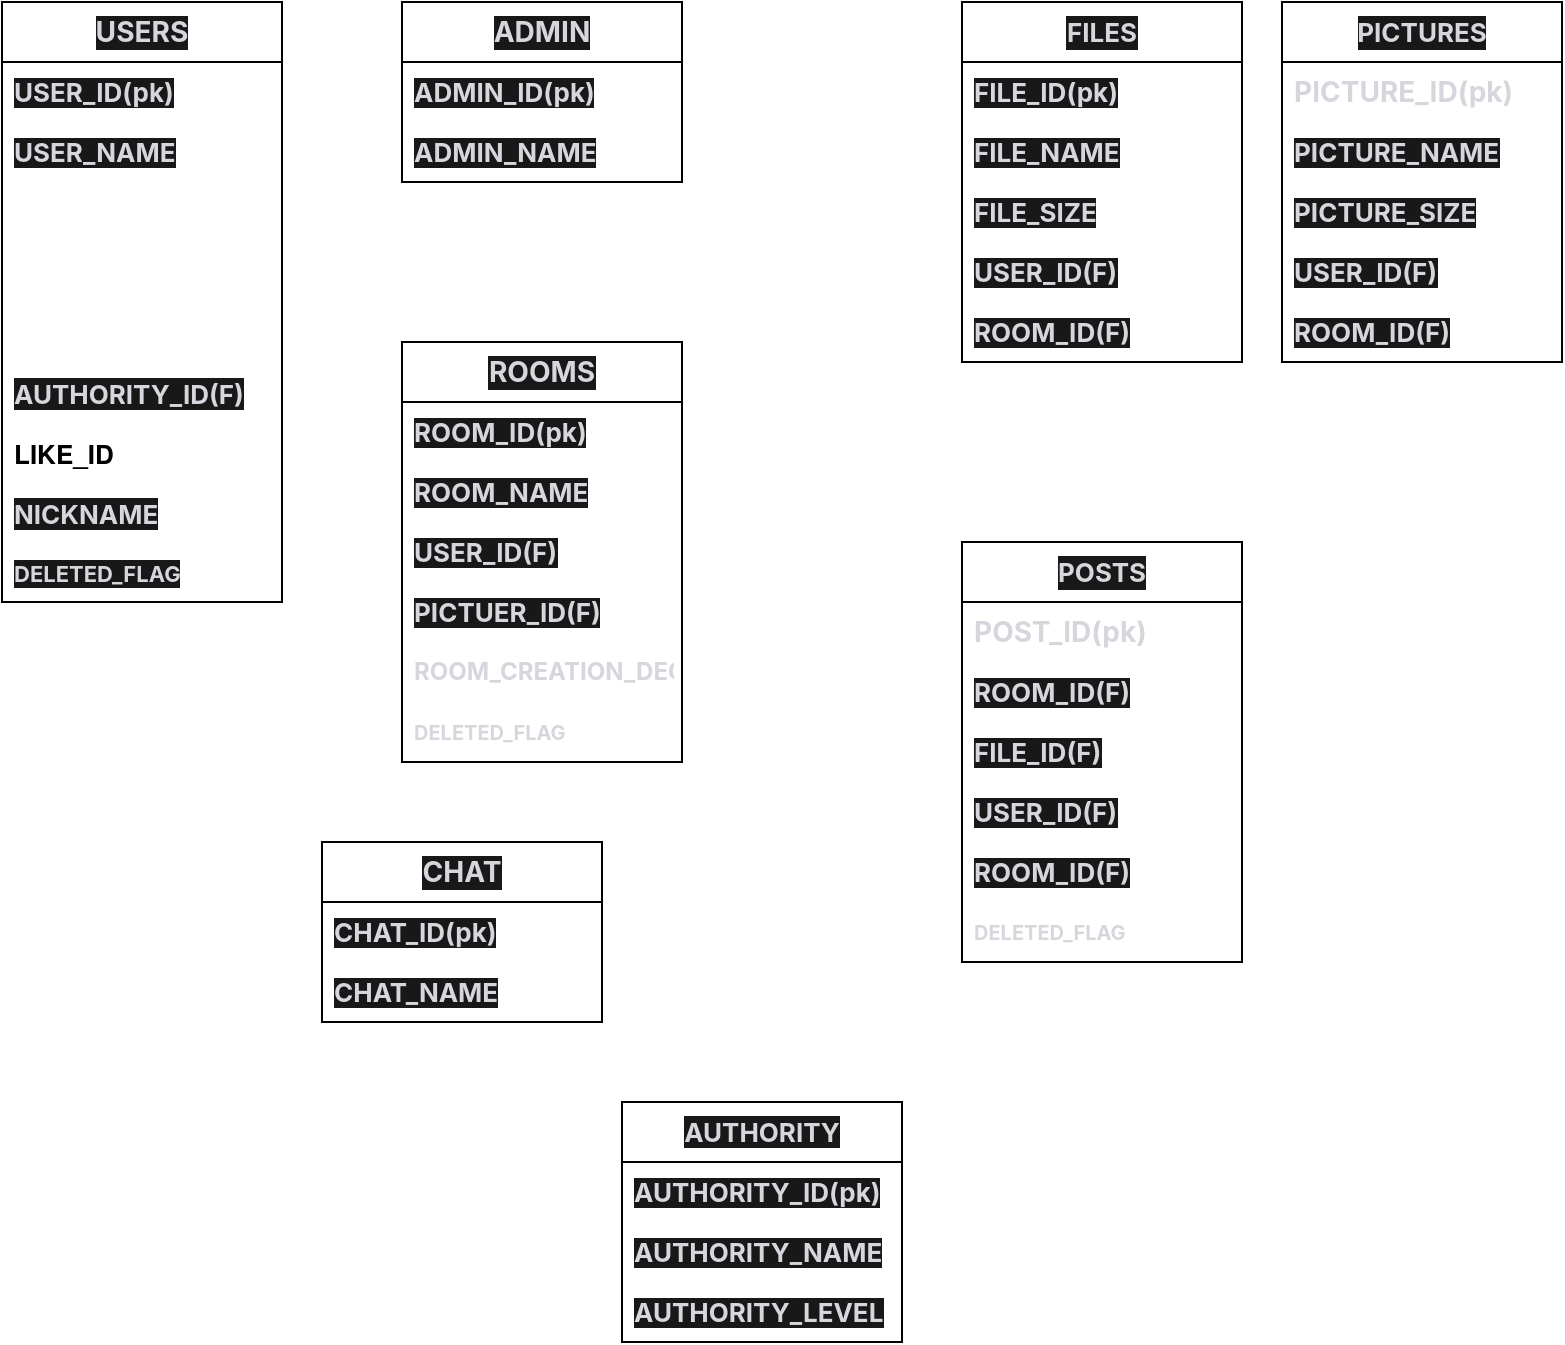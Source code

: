<mxfile>
    <diagram id="1aKDpMHRwP3hoVTJVf11" name="ページ1">
        <mxGraphModel dx="1487" dy="814" grid="1" gridSize="10" guides="1" tooltips="1" connect="1" arrows="1" fold="1" page="1" pageScale="1" pageWidth="827" pageHeight="1169" math="0" shadow="0">
            <root>
                <mxCell id="0"/>
                <mxCell id="1" parent="0"/>
                <mxCell id="10" value="&lt;h3 style=&quot;margin-top: 0px; margin-bottom: 0px; color: rgb(214, 214, 221); font-family: -apple-system, &amp;quot;system-ui&amp;quot;, &amp;quot;Hiragino Kaku Gothic Pro&amp;quot;, sans-serif; text-align: start; background-color: rgb(24, 24, 24);&quot;&gt;USERS&lt;/h3&gt;" style="swimlane;fontStyle=0;childLayout=stackLayout;horizontal=1;startSize=30;horizontalStack=0;resizeParent=1;resizeParentMax=0;resizeLast=0;collapsible=1;marginBottom=0;whiteSpace=wrap;html=1;" parent="1" vertex="1">
                    <mxGeometry x="40" y="70" width="140" height="300" as="geometry">
                        <mxRectangle x="40" y="70" width="80" height="30" as="alternateBounds"/>
                    </mxGeometry>
                </mxCell>
                <mxCell id="11" value="&lt;span style=&quot;color: rgb(214, 214, 221); font-family: -apple-system, &amp;quot;system-ui&amp;quot;, &amp;quot;Hiragino Kaku Gothic Pro&amp;quot;, sans-serif; font-size: 13px; font-style: normal; font-variant-ligatures: normal; font-variant-caps: normal; font-weight: 700; letter-spacing: normal; orphans: 2; text-align: left; text-indent: 0px; text-transform: none; widows: 2; word-spacing: 0px; -webkit-text-stroke-width: 0px; background-color: rgb(24, 24, 24); text-decoration-thickness: initial; text-decoration-style: initial; text-decoration-color: initial;&quot;&gt;USER_ID(pk)&lt;/span&gt;" style="text;strokeColor=none;fillColor=none;align=left;verticalAlign=middle;spacingLeft=4;spacingRight=4;overflow=hidden;points=[[0,0.5],[1,0.5]];portConstraint=eastwest;rotatable=0;whiteSpace=wrap;html=1;" parent="10" vertex="1">
                    <mxGeometry y="30" width="140" height="30" as="geometry"/>
                </mxCell>
                <mxCell id="12" value="&lt;span style=&quot;color: rgb(214, 214, 221); font-family: -apple-system, &amp;quot;system-ui&amp;quot;, &amp;quot;Hiragino Kaku Gothic Pro&amp;quot;, sans-serif; font-size: 13px; font-weight: 700; background-color: rgb(24, 24, 24);&quot;&gt;USER_NAME&lt;/span&gt;" style="text;strokeColor=none;fillColor=none;align=left;verticalAlign=middle;spacingLeft=4;spacingRight=4;overflow=hidden;points=[[0,0.5],[1,0.5]];portConstraint=eastwest;rotatable=0;whiteSpace=wrap;html=1;" parent="10" vertex="1">
                    <mxGeometry y="60" width="140" height="30" as="geometry"/>
                </mxCell>
                <mxCell id="18" value="&lt;p style=&quot;margin: 0px; font-variant-numeric: normal; font-variant-east-asian: normal; font-variant-alternates: normal; font-kerning: auto; font-optical-sizing: auto; font-feature-settings: normal; font-variation-settings: normal; font-stretch: normal; font-size: 13px; line-height: normal; font-family: &amp;quot;Helvetica Neue&amp;quot;;&quot; class=&quot;p1&quot;&gt;&lt;font color=&quot;#ffffff&quot;&gt;&lt;b&gt;EMAIL&lt;/b&gt;&lt;/font&gt;&lt;/p&gt;" style="text;strokeColor=none;fillColor=none;align=left;verticalAlign=middle;spacingLeft=4;spacingRight=4;overflow=hidden;points=[[0,0.5],[1,0.5]];portConstraint=eastwest;rotatable=0;whiteSpace=wrap;html=1;" parent="10" vertex="1">
                    <mxGeometry y="90" width="140" height="30" as="geometry"/>
                </mxCell>
                <mxCell id="13" value="&lt;p style=&quot;margin: 0px; font-variant-numeric: normal; font-variant-east-asian: normal; font-variant-alternates: normal; font-kerning: auto; font-optical-sizing: auto; font-feature-settings: normal; font-variation-settings: normal; font-stretch: normal; font-size: 13px; line-height: normal; font-family: &amp;quot;Helvetica Neue&amp;quot;;&quot; class=&quot;p1&quot;&gt;&lt;b style=&quot;&quot;&gt;&lt;font color=&quot;#ffffff&quot;&gt;ADMIN_ID(F)&lt;/font&gt;&lt;/b&gt;&lt;/p&gt;" style="text;strokeColor=none;fillColor=none;align=left;verticalAlign=middle;spacingLeft=4;spacingRight=4;overflow=hidden;points=[[0,0.5],[1,0.5]];portConstraint=eastwest;rotatable=0;whiteSpace=wrap;html=1;" parent="10" vertex="1">
                    <mxGeometry y="120" width="140" height="30" as="geometry"/>
                </mxCell>
                <mxCell id="34" value="&lt;p style=&quot;margin: 0px; font-variant-numeric: normal; font-variant-east-asian: normal; font-variant-alternates: normal; font-kerning: auto; font-optical-sizing: auto; font-feature-settings: normal; font-variation-settings: normal; font-stretch: normal; font-size: 13px; line-height: normal; font-family: &amp;quot;Helvetica Neue&amp;quot;;&quot; class=&quot;p1&quot;&gt;&lt;font color=&quot;#ffffff&quot;&gt;&lt;b&gt;ROOM_ID(F)&lt;/b&gt;&lt;/font&gt;&lt;/p&gt;" style="text;strokeColor=none;fillColor=none;align=left;verticalAlign=middle;spacingLeft=4;spacingRight=4;overflow=hidden;points=[[0,0.5],[1,0.5]];portConstraint=eastwest;rotatable=0;whiteSpace=wrap;html=1;" parent="10" vertex="1">
                    <mxGeometry y="150" width="140" height="30" as="geometry"/>
                </mxCell>
                <mxCell id="53" value="&lt;p style=&quot;margin: 0px; font-variant-numeric: normal; font-variant-east-asian: normal; font-variant-alternates: normal; font-kerning: auto; font-optical-sizing: auto; font-feature-settings: normal; font-variation-settings: normal; font-stretch: normal; font-size: 13px; line-height: normal; font-family: &amp;quot;Helvetica Neue&amp;quot;;&quot; class=&quot;p1&quot;&gt;&lt;span style=&quot;color: rgb(214, 214, 221); font-family: -apple-system, &amp;quot;system-ui&amp;quot;, &amp;quot;Hiragino Kaku Gothic Pro&amp;quot;, sans-serif; font-weight: 700; background-color: rgb(24, 24, 24);&quot;&gt;AUTHORITY_ID(F)&lt;/span&gt;&lt;br&gt;&lt;/p&gt;" style="text;strokeColor=none;fillColor=none;align=left;verticalAlign=middle;spacingLeft=4;spacingRight=4;overflow=hidden;points=[[0,0.5],[1,0.5]];portConstraint=eastwest;rotatable=0;whiteSpace=wrap;html=1;" parent="10" vertex="1">
                    <mxGeometry y="180" width="140" height="30" as="geometry"/>
                </mxCell>
                <mxCell id="54" value="&lt;p style=&quot;margin: 0px; font-variant-numeric: normal; font-variant-east-asian: normal; font-variant-alternates: normal; font-kerning: auto; font-optical-sizing: auto; font-feature-settings: normal; font-variation-settings: normal; font-stretch: normal; font-size: 13px; line-height: normal; font-family: &amp;quot;Helvetica Neue&amp;quot;;&quot; class=&quot;p1&quot;&gt;LIKE_ID&lt;/p&gt;" style="text;strokeColor=none;fillColor=none;align=left;verticalAlign=middle;spacingLeft=4;spacingRight=4;overflow=hidden;points=[[0,0.5],[1,0.5]];portConstraint=eastwest;rotatable=0;whiteSpace=wrap;html=1;fontStyle=1" parent="10" vertex="1">
                    <mxGeometry y="210" width="140" height="30" as="geometry"/>
                </mxCell>
                <mxCell id="55" value="&lt;p style=&quot;margin: 0px; font-variant-numeric: normal; font-variant-east-asian: normal; font-variant-alternates: normal; font-kerning: auto; font-optical-sizing: auto; font-feature-settings: normal; font-variation-settings: normal; font-stretch: normal; font-size: 13px; line-height: normal;&quot; class=&quot;p1&quot;&gt;&lt;font face=&quot;-apple-system, system-ui, Hiragino Kaku Gothic Pro, sans-serif&quot; color=&quot;#d6d6dd&quot;&gt;&lt;span style=&quot;background-color: rgb(24, 24, 24);&quot;&gt;&lt;b&gt;NICKNAME&lt;/b&gt;&lt;/span&gt;&lt;/font&gt;&lt;/p&gt;" style="text;strokeColor=none;fillColor=none;align=left;verticalAlign=middle;spacingLeft=4;spacingRight=4;overflow=hidden;points=[[0,0.5],[1,0.5]];portConstraint=eastwest;rotatable=0;whiteSpace=wrap;html=1;" parent="10" vertex="1">
                    <mxGeometry y="240" width="140" height="30" as="geometry"/>
                </mxCell>
                <mxCell id="35" value="&lt;p style=&quot;margin: 0px; font-variant-numeric: normal; font-variant-east-asian: normal; font-variant-alternates: normal; font-kerning: auto; font-optical-sizing: auto; font-feature-settings: normal; font-variation-settings: normal; font-stretch: normal; line-height: normal;&quot; class=&quot;p1&quot;&gt;&lt;font face=&quot;-apple-system, system-ui, Hiragino Kaku Gothic Pro, sans-serif&quot; color=&quot;#d6d6dd&quot;&gt;&lt;span style=&quot;font-size: 11px; background-color: rgb(24, 24, 24);&quot;&gt;&lt;b&gt;DELETED_FLAG&lt;/b&gt;&lt;/span&gt;&lt;/font&gt;&lt;/p&gt;" style="text;strokeColor=none;fillColor=none;align=left;verticalAlign=middle;spacingLeft=4;spacingRight=4;overflow=hidden;points=[[0,0.5],[1,0.5]];portConstraint=eastwest;rotatable=0;whiteSpace=wrap;html=1;" parent="10" vertex="1">
                    <mxGeometry y="270" width="140" height="30" as="geometry"/>
                </mxCell>
                <mxCell id="14" value="&lt;span style=&quot;color: rgb(214, 214, 221); font-family: -apple-system, &amp;quot;system-ui&amp;quot;, &amp;quot;Hiragino Kaku Gothic Pro&amp;quot;, sans-serif; font-size: 13px; font-weight: 700; text-align: left; background-color: rgb(24, 24, 24);&quot;&gt;AUTHORITY&lt;/span&gt;" style="swimlane;fontStyle=0;childLayout=stackLayout;horizontal=1;startSize=30;horizontalStack=0;resizeParent=1;resizeParentMax=0;resizeLast=0;collapsible=1;marginBottom=0;whiteSpace=wrap;html=1;" parent="1" vertex="1">
                    <mxGeometry x="350" y="620" width="140" height="120" as="geometry"/>
                </mxCell>
                <mxCell id="16" value="&lt;span style=&quot;color: rgb(214, 214, 221); font-family: -apple-system, &amp;quot;system-ui&amp;quot;, &amp;quot;Hiragino Kaku Gothic Pro&amp;quot;, sans-serif; font-size: 13px; font-weight: 700; background-color: rgb(24, 24, 24);&quot;&gt;AUTHORITY_ID&lt;/span&gt;&lt;span style=&quot;color: rgb(214, 214, 221); font-family: -apple-system, &amp;quot;system-ui&amp;quot;, &amp;quot;Hiragino Kaku Gothic Pro&amp;quot;, sans-serif; font-size: 13px; font-weight: 700; background-color: rgb(24, 24, 24);&quot;&gt;(pk)&lt;/span&gt;" style="text;strokeColor=none;fillColor=none;align=left;verticalAlign=middle;spacingLeft=4;spacingRight=4;overflow=hidden;points=[[0,0.5],[1,0.5]];portConstraint=eastwest;rotatable=0;whiteSpace=wrap;html=1;" parent="14" vertex="1">
                    <mxGeometry y="30" width="140" height="30" as="geometry"/>
                </mxCell>
                <mxCell id="15" value="&lt;span style=&quot;color: rgb(214, 214, 221); font-family: -apple-system, &amp;quot;system-ui&amp;quot;, &amp;quot;Hiragino Kaku Gothic Pro&amp;quot;, sans-serif; font-size: 13px; font-weight: 700; background-color: rgb(24, 24, 24);&quot;&gt;AUTHORITY_NAME&lt;/span&gt;" style="text;strokeColor=none;fillColor=none;align=left;verticalAlign=middle;spacingLeft=4;spacingRight=4;overflow=hidden;points=[[0,0.5],[1,0.5]];portConstraint=eastwest;rotatable=0;whiteSpace=wrap;html=1;" parent="14" vertex="1">
                    <mxGeometry y="60" width="140" height="30" as="geometry"/>
                </mxCell>
                <mxCell id="51" value="&lt;span style=&quot;color: rgb(214, 214, 221); font-family: -apple-system, &amp;quot;system-ui&amp;quot;, &amp;quot;Hiragino Kaku Gothic Pro&amp;quot;, sans-serif; font-size: 13px; font-weight: 700; background-color: rgb(24, 24, 24);&quot;&gt;AUTHORITY_LEVEL&lt;/span&gt;" style="text;strokeColor=none;fillColor=none;align=left;verticalAlign=middle;spacingLeft=4;spacingRight=4;overflow=hidden;points=[[0,0.5],[1,0.5]];portConstraint=eastwest;rotatable=0;whiteSpace=wrap;html=1;" parent="14" vertex="1">
                    <mxGeometry y="90" width="140" height="30" as="geometry"/>
                </mxCell>
                <mxCell id="29" value="&lt;h3 style=&quot;margin-top: 0px; margin-bottom: 0px; color: rgb(214, 214, 221); font-family: -apple-system, &amp;quot;system-ui&amp;quot;, &amp;quot;Hiragino Kaku Gothic Pro&amp;quot;, sans-serif; text-align: start; background-color: rgb(24, 24, 24);&quot;&gt;ADMIN&lt;/h3&gt;" style="swimlane;fontStyle=0;childLayout=stackLayout;horizontal=1;startSize=30;horizontalStack=0;resizeParent=1;resizeParentMax=0;resizeLast=0;collapsible=1;marginBottom=0;whiteSpace=wrap;html=1;" parent="1" vertex="1">
                    <mxGeometry x="240" y="70" width="140" height="90" as="geometry"/>
                </mxCell>
                <mxCell id="30" value="&lt;span style=&quot;color: rgb(214, 214, 221); font-family: -apple-system, &amp;quot;system-ui&amp;quot;, &amp;quot;Hiragino Kaku Gothic Pro&amp;quot;, sans-serif; font-size: 13px; font-style: normal; font-variant-ligatures: normal; font-variant-caps: normal; font-weight: 700; letter-spacing: normal; orphans: 2; text-align: left; text-indent: 0px; text-transform: none; widows: 2; word-spacing: 0px; -webkit-text-stroke-width: 0px; background-color: rgb(24, 24, 24); text-decoration-thickness: initial; text-decoration-style: initial; text-decoration-color: initial;&quot;&gt;ADMIN_ID(pk)&lt;/span&gt;" style="text;strokeColor=none;fillColor=none;align=left;verticalAlign=middle;spacingLeft=4;spacingRight=4;overflow=hidden;points=[[0,0.5],[1,0.5]];portConstraint=eastwest;rotatable=0;whiteSpace=wrap;html=1;" parent="29" vertex="1">
                    <mxGeometry y="30" width="140" height="30" as="geometry"/>
                </mxCell>
                <mxCell id="31" value="&lt;span style=&quot;color: rgb(214, 214, 221); font-family: -apple-system, &amp;quot;system-ui&amp;quot;, &amp;quot;Hiragino Kaku Gothic Pro&amp;quot;, sans-serif; font-size: 13px; font-weight: 700; background-color: rgb(24, 24, 24);&quot;&gt;ADMIN_NAME&lt;/span&gt;" style="text;strokeColor=none;fillColor=none;align=left;verticalAlign=middle;spacingLeft=4;spacingRight=4;overflow=hidden;points=[[0,0.5],[1,0.5]];portConstraint=eastwest;rotatable=0;whiteSpace=wrap;html=1;" parent="29" vertex="1">
                    <mxGeometry y="60" width="140" height="30" as="geometry"/>
                </mxCell>
                <mxCell id="36" value="&lt;h3 style=&quot;margin-top: 0px; margin-bottom: 0px; color: rgb(214, 214, 221); font-family: -apple-system, &amp;quot;system-ui&amp;quot;, &amp;quot;Hiragino Kaku Gothic Pro&amp;quot;, sans-serif; text-align: start; background-color: rgb(24, 24, 24);&quot;&gt;ROOMS&lt;/h3&gt;" style="swimlane;fontStyle=0;childLayout=stackLayout;horizontal=1;startSize=30;horizontalStack=0;resizeParent=1;resizeParentMax=0;resizeLast=0;collapsible=1;marginBottom=0;whiteSpace=wrap;html=1;" parent="1" vertex="1">
                    <mxGeometry x="240" y="240" width="140" height="210" as="geometry"/>
                </mxCell>
                <mxCell id="37" value="&lt;span style=&quot;color: rgb(214, 214, 221); font-family: -apple-system, &amp;quot;system-ui&amp;quot;, &amp;quot;Hiragino Kaku Gothic Pro&amp;quot;, sans-serif; font-size: 13px; font-style: normal; font-variant-ligatures: normal; font-variant-caps: normal; font-weight: 700; letter-spacing: normal; orphans: 2; text-align: left; text-indent: 0px; text-transform: none; widows: 2; word-spacing: 0px; -webkit-text-stroke-width: 0px; background-color: rgb(24, 24, 24); text-decoration-thickness: initial; text-decoration-style: initial; text-decoration-color: initial;&quot;&gt;ROOM_ID(pk)&lt;/span&gt;" style="text;strokeColor=none;fillColor=none;align=left;verticalAlign=middle;spacingLeft=4;spacingRight=4;overflow=hidden;points=[[0,0.5],[1,0.5]];portConstraint=eastwest;rotatable=0;whiteSpace=wrap;html=1;" parent="36" vertex="1">
                    <mxGeometry y="30" width="140" height="30" as="geometry"/>
                </mxCell>
                <mxCell id="38" value="&lt;span style=&quot;color: rgb(214, 214, 221); font-family: -apple-system, &amp;quot;system-ui&amp;quot;, &amp;quot;Hiragino Kaku Gothic Pro&amp;quot;, sans-serif; font-size: 13px; font-weight: 700; background-color: rgb(24, 24, 24);&quot;&gt;ROOM_&lt;/span&gt;&lt;span style=&quot;color: rgb(214, 214, 221); font-family: -apple-system, &amp;quot;system-ui&amp;quot;, &amp;quot;Hiragino Kaku Gothic Pro&amp;quot;, sans-serif; font-size: 13px; font-weight: 700; background-color: rgb(24, 24, 24);&quot;&gt;NAME&lt;/span&gt;" style="text;strokeColor=none;fillColor=none;align=left;verticalAlign=middle;spacingLeft=4;spacingRight=4;overflow=hidden;points=[[0,0.5],[1,0.5]];portConstraint=eastwest;rotatable=0;whiteSpace=wrap;html=1;" parent="36" vertex="1">
                    <mxGeometry y="60" width="140" height="30" as="geometry"/>
                </mxCell>
                <mxCell id="78" value="&lt;span style=&quot;color: rgb(214, 214, 221); font-family: -apple-system, &amp;quot;system-ui&amp;quot;, &amp;quot;Hiragino Kaku Gothic Pro&amp;quot;, sans-serif; font-size: 13px; font-weight: 700; background-color: rgb(24, 24, 24);&quot;&gt;USER_ID(F)&lt;/span&gt;" style="text;strokeColor=none;fillColor=none;align=left;verticalAlign=middle;spacingLeft=4;spacingRight=4;overflow=hidden;points=[[0,0.5],[1,0.5]];portConstraint=eastwest;rotatable=0;whiteSpace=wrap;html=1;" parent="36" vertex="1">
                    <mxGeometry y="90" width="140" height="30" as="geometry"/>
                </mxCell>
                <mxCell id="80" value="&lt;font face=&quot;-apple-system, system-ui, Hiragino Kaku Gothic Pro, sans-serif&quot; color=&quot;#d6d6dd&quot;&gt;&lt;span style=&quot;font-size: 13px; background-color: rgb(24, 24, 24);&quot;&gt;&lt;b&gt;PICTUER_ID(F)&lt;/b&gt;&lt;/span&gt;&lt;/font&gt;" style="text;strokeColor=none;fillColor=none;align=left;verticalAlign=middle;spacingLeft=4;spacingRight=4;overflow=hidden;points=[[0,0.5],[1,0.5]];portConstraint=eastwest;rotatable=0;whiteSpace=wrap;html=1;" parent="36" vertex="1">
                    <mxGeometry y="120" width="140" height="30" as="geometry"/>
                </mxCell>
                <mxCell id="81" value="&lt;font style=&quot;font-size: 12px;&quot; face=&quot;-apple-system, system-ui, Hiragino Kaku Gothic Pro, sans-serif&quot; color=&quot;#d6d6dd&quot;&gt;&lt;b style=&quot;&quot;&gt;ROOM_CREATION_DECISION&lt;/b&gt;&lt;/font&gt;" style="text;strokeColor=none;fillColor=none;align=left;verticalAlign=middle;spacingLeft=4;spacingRight=4;overflow=hidden;points=[[0,0.5],[1,0.5]];portConstraint=eastwest;rotatable=0;whiteSpace=wrap;html=1;" parent="36" vertex="1">
                    <mxGeometry y="150" width="140" height="30" as="geometry"/>
                </mxCell>
                <mxCell id="82" value="&lt;b style=&quot;border-color: rgb(0, 0, 0); color: rgb(214, 214, 221); font-family: -apple-system, system-ui, &amp;quot;Hiragino Kaku Gothic Pro&amp;quot;, sans-serif; font-style: normal; font-variant-ligatures: normal; font-variant-caps: normal; letter-spacing: normal; orphans: 2; text-align: left; text-indent: 0px; text-transform: none; widows: 2; word-spacing: 0px; -webkit-text-stroke-width: 0px; text-decoration-thickness: initial; text-decoration-style: initial; text-decoration-color: initial;&quot;&gt;&lt;font style=&quot;font-size: 10px;&quot;&gt;DELETED_FLAG&lt;/font&gt;&lt;/b&gt;" style="text;strokeColor=none;fillColor=none;align=left;verticalAlign=middle;spacingLeft=4;spacingRight=4;overflow=hidden;points=[[0,0.5],[1,0.5]];portConstraint=eastwest;rotatable=0;whiteSpace=wrap;html=1;" parent="36" vertex="1">
                    <mxGeometry y="180" width="140" height="30" as="geometry"/>
                </mxCell>
                <mxCell id="40" value="&lt;h3 style=&quot;margin-top: 0px; margin-bottom: 0px; color: rgb(214, 214, 221); font-family: -apple-system, &amp;quot;system-ui&amp;quot;, &amp;quot;Hiragino Kaku Gothic Pro&amp;quot;, sans-serif; text-align: start; background-color: rgb(24, 24, 24);&quot;&gt;&lt;span style=&quot;font-size: 13px;&quot;&gt;FILES&lt;/span&gt;&lt;/h3&gt;" style="swimlane;fontStyle=0;childLayout=stackLayout;horizontal=1;startSize=30;horizontalStack=0;resizeParent=1;resizeParentMax=0;resizeLast=0;collapsible=1;marginBottom=0;whiteSpace=wrap;html=1;" parent="1" vertex="1">
                    <mxGeometry x="520" y="70" width="140" height="180" as="geometry"/>
                </mxCell>
                <mxCell id="41" value="&lt;span style=&quot;color: rgb(214, 214, 221); font-family: -apple-system, &amp;quot;system-ui&amp;quot;, &amp;quot;Hiragino Kaku Gothic Pro&amp;quot;, sans-serif; font-size: 13px; font-style: normal; font-variant-ligatures: normal; font-variant-caps: normal; font-weight: 700; letter-spacing: normal; orphans: 2; text-align: left; text-indent: 0px; text-transform: none; widows: 2; word-spacing: 0px; -webkit-text-stroke-width: 0px; background-color: rgb(24, 24, 24); text-decoration-thickness: initial; text-decoration-style: initial; text-decoration-color: initial;&quot;&gt;FILE_ID(pk)&lt;/span&gt;" style="text;strokeColor=none;fillColor=none;align=left;verticalAlign=middle;spacingLeft=4;spacingRight=4;overflow=hidden;points=[[0,0.5],[1,0.5]];portConstraint=eastwest;rotatable=0;whiteSpace=wrap;html=1;" parent="40" vertex="1">
                    <mxGeometry y="30" width="140" height="30" as="geometry"/>
                </mxCell>
                <mxCell id="42" value="&lt;span style=&quot;color: rgb(214, 214, 221); font-family: -apple-system, &amp;quot;system-ui&amp;quot;, &amp;quot;Hiragino Kaku Gothic Pro&amp;quot;, sans-serif; font-size: 13px; font-weight: 700; background-color: rgb(24, 24, 24);&quot;&gt;FILE_&lt;/span&gt;&lt;span style=&quot;color: rgb(214, 214, 221); font-family: -apple-system, &amp;quot;system-ui&amp;quot;, &amp;quot;Hiragino Kaku Gothic Pro&amp;quot;, sans-serif; font-size: 13px; font-weight: 700; background-color: rgb(24, 24, 24);&quot;&gt;NAME&lt;/span&gt;" style="text;strokeColor=none;fillColor=none;align=left;verticalAlign=middle;spacingLeft=4;spacingRight=4;overflow=hidden;points=[[0,0.5],[1,0.5]];portConstraint=eastwest;rotatable=0;whiteSpace=wrap;html=1;" parent="40" vertex="1">
                    <mxGeometry y="60" width="140" height="30" as="geometry"/>
                </mxCell>
                <mxCell id="43" value="&lt;span style=&quot;color: rgb(214, 214, 221); font-family: -apple-system, &amp;quot;system-ui&amp;quot;, &amp;quot;Hiragino Kaku Gothic Pro&amp;quot;, sans-serif; font-size: 13px; font-style: normal; font-variant-ligatures: normal; font-variant-caps: normal; font-weight: 700; letter-spacing: normal; orphans: 2; text-align: left; text-indent: 0px; text-transform: none; widows: 2; word-spacing: 0px; -webkit-text-stroke-width: 0px; background-color: rgb(24, 24, 24); text-decoration-thickness: initial; text-decoration-style: initial; text-decoration-color: initial;&quot;&gt;FILE_&lt;/span&gt;&lt;span style=&quot;color: rgb(214, 214, 221); font-family: -apple-system, &amp;quot;system-ui&amp;quot;, &amp;quot;Hiragino Kaku Gothic Pro&amp;quot;, sans-serif; font-size: 13px; font-style: normal; font-variant-ligatures: normal; font-variant-caps: normal; font-weight: 700; letter-spacing: normal; orphans: 2; text-align: left; text-indent: 0px; text-transform: none; widows: 2; word-spacing: 0px; -webkit-text-stroke-width: 0px; background-color: rgb(24, 24, 24); text-decoration-thickness: initial; text-decoration-style: initial; text-decoration-color: initial;&quot;&gt;SIZE&lt;/span&gt;" style="text;strokeColor=none;fillColor=none;align=left;verticalAlign=middle;spacingLeft=4;spacingRight=4;overflow=hidden;points=[[0,0.5],[1,0.5]];portConstraint=eastwest;rotatable=0;whiteSpace=wrap;html=1;" parent="40" vertex="1">
                    <mxGeometry y="90" width="140" height="30" as="geometry"/>
                </mxCell>
                <mxCell id="45" value="&lt;span style=&quot;color: rgb(214, 214, 221); font-family: -apple-system, &amp;quot;system-ui&amp;quot;, &amp;quot;Hiragino Kaku Gothic Pro&amp;quot;, sans-serif; font-size: 13px; font-weight: 700; background-color: rgb(24, 24, 24);&quot;&gt;USER_&lt;/span&gt;&lt;span style=&quot;color: rgb(214, 214, 221); font-family: -apple-system, &amp;quot;system-ui&amp;quot;, &amp;quot;Hiragino Kaku Gothic Pro&amp;quot;, sans-serif; font-size: 13px; font-weight: 700; background-color: rgb(24, 24, 24);&quot;&gt;I&lt;/span&gt;&lt;span style=&quot;color: rgb(214, 214, 221); font-family: -apple-system, &amp;quot;system-ui&amp;quot;, &amp;quot;Hiragino Kaku Gothic Pro&amp;quot;, sans-serif; font-size: 13px; font-weight: 700; background-color: rgb(24, 24, 24);&quot;&gt;D(F)&lt;/span&gt;" style="text;strokeColor=none;fillColor=none;align=left;verticalAlign=middle;spacingLeft=4;spacingRight=4;overflow=hidden;points=[[0,0.5],[1,0.5]];portConstraint=eastwest;rotatable=0;whiteSpace=wrap;html=1;" parent="40" vertex="1">
                    <mxGeometry y="120" width="140" height="30" as="geometry"/>
                </mxCell>
                <mxCell id="44" value="&lt;span style=&quot;color: rgb(214, 214, 221); font-family: -apple-system, &amp;quot;system-ui&amp;quot;, &amp;quot;Hiragino Kaku Gothic Pro&amp;quot;, sans-serif; font-size: 13px; font-weight: 700; background-color: rgb(24, 24, 24);&quot;&gt;ROOM_&lt;/span&gt;&lt;span style=&quot;color: rgb(214, 214, 221); font-family: -apple-system, &amp;quot;system-ui&amp;quot;, &amp;quot;Hiragino Kaku Gothic Pro&amp;quot;, sans-serif; font-size: 13px; font-weight: 700; background-color: rgb(24, 24, 24);&quot;&gt;I&lt;/span&gt;&lt;span style=&quot;color: rgb(214, 214, 221); font-family: -apple-system, &amp;quot;system-ui&amp;quot;, &amp;quot;Hiragino Kaku Gothic Pro&amp;quot;, sans-serif; font-size: 13px; font-weight: 700; background-color: rgb(24, 24, 24);&quot;&gt;D(F)&lt;/span&gt;" style="text;strokeColor=none;fillColor=none;align=left;verticalAlign=middle;spacingLeft=4;spacingRight=4;overflow=hidden;points=[[0,0.5],[1,0.5]];portConstraint=eastwest;rotatable=0;whiteSpace=wrap;html=1;" parent="40" vertex="1">
                    <mxGeometry y="150" width="140" height="30" as="geometry"/>
                </mxCell>
                <mxCell id="69" value="&lt;h3 style=&quot;margin-top: 0px; margin-bottom: 0px; color: rgb(214, 214, 221); font-family: -apple-system, &amp;quot;system-ui&amp;quot;, &amp;quot;Hiragino Kaku Gothic Pro&amp;quot;, sans-serif; text-align: start; background-color: rgb(24, 24, 24);&quot;&gt;CHAT&lt;/h3&gt;" style="swimlane;fontStyle=0;childLayout=stackLayout;horizontal=1;startSize=30;horizontalStack=0;resizeParent=1;resizeParentMax=0;resizeLast=0;collapsible=1;marginBottom=0;whiteSpace=wrap;html=1;" parent="1" vertex="1">
                    <mxGeometry x="200" y="490" width="140" height="90" as="geometry"/>
                </mxCell>
                <mxCell id="70" value="&lt;span style=&quot;color: rgb(214, 214, 221); font-family: -apple-system, &amp;quot;system-ui&amp;quot;, &amp;quot;Hiragino Kaku Gothic Pro&amp;quot;, sans-serif; font-size: 13px; font-style: normal; font-variant-ligatures: normal; font-variant-caps: normal; font-weight: 700; letter-spacing: normal; orphans: 2; text-align: left; text-indent: 0px; text-transform: none; widows: 2; word-spacing: 0px; -webkit-text-stroke-width: 0px; background-color: rgb(24, 24, 24); text-decoration-thickness: initial; text-decoration-style: initial; text-decoration-color: initial;&quot;&gt;CHAT_ID(pk)&lt;/span&gt;" style="text;strokeColor=none;fillColor=none;align=left;verticalAlign=middle;spacingLeft=4;spacingRight=4;overflow=hidden;points=[[0,0.5],[1,0.5]];portConstraint=eastwest;rotatable=0;whiteSpace=wrap;html=1;" parent="69" vertex="1">
                    <mxGeometry y="30" width="140" height="30" as="geometry"/>
                </mxCell>
                <mxCell id="71" value="&lt;span style=&quot;color: rgb(214, 214, 221); font-family: -apple-system, &amp;quot;system-ui&amp;quot;, &amp;quot;Hiragino Kaku Gothic Pro&amp;quot;, sans-serif; font-size: 13px; font-weight: 700; background-color: rgb(24, 24, 24);&quot;&gt;CHAT_NAME&lt;/span&gt;" style="text;strokeColor=none;fillColor=none;align=left;verticalAlign=middle;spacingLeft=4;spacingRight=4;overflow=hidden;points=[[0,0.5],[1,0.5]];portConstraint=eastwest;rotatable=0;whiteSpace=wrap;html=1;" parent="69" vertex="1">
                    <mxGeometry y="60" width="140" height="30" as="geometry"/>
                </mxCell>
                <mxCell id="84" value="&lt;h3 style=&quot;margin-top: 0px; margin-bottom: 0px; color: rgb(214, 214, 221); font-family: -apple-system, &amp;quot;system-ui&amp;quot;, &amp;quot;Hiragino Kaku Gothic Pro&amp;quot;, sans-serif; text-align: start; background-color: rgb(24, 24, 24);&quot;&gt;&lt;span style=&quot;font-size: 13px;&quot;&gt;PICTURES&lt;/span&gt;&lt;/h3&gt;" style="swimlane;fontStyle=0;childLayout=stackLayout;horizontal=1;startSize=30;horizontalStack=0;resizeParent=1;resizeParentMax=0;resizeLast=0;collapsible=1;marginBottom=0;whiteSpace=wrap;html=1;" parent="1" vertex="1">
                    <mxGeometry x="680" y="70" width="140" height="180" as="geometry"/>
                </mxCell>
                <mxCell id="85" value="&lt;span style=&quot;orphans: 2; text-align: left; text-indent: 0px; widows: 2; background-color: rgb(24, 24, 24); text-decoration-thickness: initial; text-decoration-style: initial; text-decoration-color: initial;&quot;&gt;&lt;h3 style=&quot;margin-top: 0px; margin-bottom: 0px;&quot;&gt;&lt;font style=&quot;font-size: 14px;&quot; face=&quot;-apple-system, system-ui, Hiragino Kaku Gothic Pro, sans-serif&quot; color=&quot;#d6d6dd&quot;&gt;PICTURE_ID(pk)&lt;/font&gt;&lt;br&gt;&lt;/h3&gt;&lt;/span&gt;" style="text;strokeColor=none;fillColor=none;align=left;verticalAlign=middle;spacingLeft=4;spacingRight=4;overflow=hidden;points=[[0,0.5],[1,0.5]];portConstraint=eastwest;rotatable=0;whiteSpace=wrap;html=1;" parent="84" vertex="1">
                    <mxGeometry y="30" width="140" height="30" as="geometry"/>
                </mxCell>
                <mxCell id="86" value="&lt;span style=&quot;color: rgb(214, 214, 221); font-family: -apple-system, &amp;quot;system-ui&amp;quot;, &amp;quot;Hiragino Kaku Gothic Pro&amp;quot;, sans-serif; font-size: 13px; font-weight: 700; background-color: rgb(24, 24, 24);&quot;&gt;PICTURE_NAME&lt;/span&gt;" style="text;strokeColor=none;fillColor=none;align=left;verticalAlign=middle;spacingLeft=4;spacingRight=4;overflow=hidden;points=[[0,0.5],[1,0.5]];portConstraint=eastwest;rotatable=0;whiteSpace=wrap;html=1;" parent="84" vertex="1">
                    <mxGeometry y="60" width="140" height="30" as="geometry"/>
                </mxCell>
                <mxCell id="87" value="&lt;span style=&quot;color: rgb(214, 214, 221); font-family: -apple-system, &amp;quot;system-ui&amp;quot;, &amp;quot;Hiragino Kaku Gothic Pro&amp;quot;, sans-serif; font-size: 13px; font-style: normal; font-variant-ligatures: normal; font-variant-caps: normal; font-weight: 700; letter-spacing: normal; orphans: 2; text-align: left; text-indent: 0px; text-transform: none; widows: 2; word-spacing: 0px; -webkit-text-stroke-width: 0px; background-color: rgb(24, 24, 24); text-decoration-thickness: initial; text-decoration-style: initial; text-decoration-color: initial;&quot;&gt;PICTURE_SIZE&lt;/span&gt;" style="text;strokeColor=none;fillColor=none;align=left;verticalAlign=middle;spacingLeft=4;spacingRight=4;overflow=hidden;points=[[0,0.5],[1,0.5]];portConstraint=eastwest;rotatable=0;whiteSpace=wrap;html=1;" parent="84" vertex="1">
                    <mxGeometry y="90" width="140" height="30" as="geometry"/>
                </mxCell>
                <mxCell id="88" value="&lt;span style=&quot;color: rgb(214, 214, 221); font-family: -apple-system, &amp;quot;system-ui&amp;quot;, &amp;quot;Hiragino Kaku Gothic Pro&amp;quot;, sans-serif; font-size: 13px; font-weight: 700; background-color: rgb(24, 24, 24);&quot;&gt;USER_I&lt;/span&gt;&lt;span style=&quot;color: rgb(214, 214, 221); font-family: -apple-system, &amp;quot;system-ui&amp;quot;, &amp;quot;Hiragino Kaku Gothic Pro&amp;quot;, sans-serif; font-size: 13px; font-weight: 700; background-color: rgb(24, 24, 24);&quot;&gt;D(F)&lt;/span&gt;" style="text;strokeColor=none;fillColor=none;align=left;verticalAlign=middle;spacingLeft=4;spacingRight=4;overflow=hidden;points=[[0,0.5],[1,0.5]];portConstraint=eastwest;rotatable=0;whiteSpace=wrap;html=1;" parent="84" vertex="1">
                    <mxGeometry y="120" width="140" height="30" as="geometry"/>
                </mxCell>
                <mxCell id="89" value="&lt;span style=&quot;color: rgb(214, 214, 221); font-family: -apple-system, &amp;quot;system-ui&amp;quot;, &amp;quot;Hiragino Kaku Gothic Pro&amp;quot;, sans-serif; font-size: 13px; font-weight: 700; background-color: rgb(24, 24, 24);&quot;&gt;ROOM_&lt;/span&gt;&lt;span style=&quot;color: rgb(214, 214, 221); font-family: -apple-system, &amp;quot;system-ui&amp;quot;, &amp;quot;Hiragino Kaku Gothic Pro&amp;quot;, sans-serif; font-size: 13px; font-weight: 700; background-color: rgb(24, 24, 24);&quot;&gt;I&lt;/span&gt;&lt;span style=&quot;color: rgb(214, 214, 221); font-family: -apple-system, &amp;quot;system-ui&amp;quot;, &amp;quot;Hiragino Kaku Gothic Pro&amp;quot;, sans-serif; font-size: 13px; font-weight: 700; background-color: rgb(24, 24, 24);&quot;&gt;D(F)&lt;/span&gt;" style="text;strokeColor=none;fillColor=none;align=left;verticalAlign=middle;spacingLeft=4;spacingRight=4;overflow=hidden;points=[[0,0.5],[1,0.5]];portConstraint=eastwest;rotatable=0;whiteSpace=wrap;html=1;" parent="84" vertex="1">
                    <mxGeometry y="150" width="140" height="30" as="geometry"/>
                </mxCell>
                <mxCell id="90" value="&lt;h3 style=&quot;margin-top: 0px; margin-bottom: 0px; color: rgb(214, 214, 221); font-family: -apple-system, &amp;quot;system-ui&amp;quot;, &amp;quot;Hiragino Kaku Gothic Pro&amp;quot;, sans-serif; text-align: start; background-color: rgb(24, 24, 24);&quot;&gt;&lt;span style=&quot;font-size: 13px;&quot;&gt;POSTS&lt;/span&gt;&lt;/h3&gt;" style="swimlane;fontStyle=0;childLayout=stackLayout;horizontal=1;startSize=30;horizontalStack=0;resizeParent=1;resizeParentMax=0;resizeLast=0;collapsible=1;marginBottom=0;whiteSpace=wrap;html=1;" parent="1" vertex="1">
                    <mxGeometry x="520" y="340" width="140" height="210" as="geometry"/>
                </mxCell>
                <mxCell id="91" value="&lt;span style=&quot;orphans: 2; text-align: left; text-indent: 0px; widows: 2; background-color: rgb(24, 24, 24); text-decoration-thickness: initial; text-decoration-style: initial; text-decoration-color: initial;&quot;&gt;&lt;h3 style=&quot;margin-top: 0px; margin-bottom: 0px;&quot;&gt;&lt;font style=&quot;font-size: 14px;&quot; face=&quot;-apple-system, system-ui, Hiragino Kaku Gothic Pro, sans-serif&quot; color=&quot;#d6d6dd&quot;&gt;POST_ID(pk)&lt;/font&gt;&lt;br&gt;&lt;/h3&gt;&lt;/span&gt;" style="text;strokeColor=none;fillColor=none;align=left;verticalAlign=middle;spacingLeft=4;spacingRight=4;overflow=hidden;points=[[0,0.5],[1,0.5]];portConstraint=eastwest;rotatable=0;whiteSpace=wrap;html=1;" parent="90" vertex="1">
                    <mxGeometry y="30" width="140" height="30" as="geometry"/>
                </mxCell>
                <mxCell id="92" value="&lt;span style=&quot;color: rgb(214, 214, 221); font-family: -apple-system, &amp;quot;system-ui&amp;quot;, &amp;quot;Hiragino Kaku Gothic Pro&amp;quot;, sans-serif; font-size: 13px; font-weight: 700; background-color: rgb(24, 24, 24);&quot;&gt;ROOM_ID(F)&lt;/span&gt;" style="text;strokeColor=none;fillColor=none;align=left;verticalAlign=middle;spacingLeft=4;spacingRight=4;overflow=hidden;points=[[0,0.5],[1,0.5]];portConstraint=eastwest;rotatable=0;whiteSpace=wrap;html=1;" parent="90" vertex="1">
                    <mxGeometry y="60" width="140" height="30" as="geometry"/>
                </mxCell>
                <mxCell id="93" value="&lt;span style=&quot;color: rgb(214, 214, 221); font-family: -apple-system, &amp;quot;system-ui&amp;quot;, &amp;quot;Hiragino Kaku Gothic Pro&amp;quot;, sans-serif; font-size: 13px; font-weight: 700; background-color: rgb(24, 24, 24);&quot;&gt;FILE_ID(F)&lt;/span&gt;" style="text;strokeColor=none;fillColor=none;align=left;verticalAlign=middle;spacingLeft=4;spacingRight=4;overflow=hidden;points=[[0,0.5],[1,0.5]];portConstraint=eastwest;rotatable=0;whiteSpace=wrap;html=1;" parent="90" vertex="1">
                    <mxGeometry y="90" width="140" height="30" as="geometry"/>
                </mxCell>
                <mxCell id="94" value="&lt;span style=&quot;color: rgb(214, 214, 221); font-family: -apple-system, &amp;quot;system-ui&amp;quot;, &amp;quot;Hiragino Kaku Gothic Pro&amp;quot;, sans-serif; font-size: 13px; font-weight: 700; background-color: rgb(24, 24, 24);&quot;&gt;USER_I&lt;/span&gt;&lt;span style=&quot;color: rgb(214, 214, 221); font-family: -apple-system, &amp;quot;system-ui&amp;quot;, &amp;quot;Hiragino Kaku Gothic Pro&amp;quot;, sans-serif; font-size: 13px; font-weight: 700; background-color: rgb(24, 24, 24);&quot;&gt;D(F)&lt;/span&gt;" style="text;strokeColor=none;fillColor=none;align=left;verticalAlign=middle;spacingLeft=4;spacingRight=4;overflow=hidden;points=[[0,0.5],[1,0.5]];portConstraint=eastwest;rotatable=0;whiteSpace=wrap;html=1;" parent="90" vertex="1">
                    <mxGeometry y="120" width="140" height="30" as="geometry"/>
                </mxCell>
                <mxCell id="102" value="&lt;span style=&quot;color: rgb(214, 214, 221); font-family: -apple-system, &amp;quot;system-ui&amp;quot;, &amp;quot;Hiragino Kaku Gothic Pro&amp;quot;, sans-serif; font-size: 13px; font-weight: 700; background-color: rgb(24, 24, 24);&quot;&gt;ROOM_&lt;/span&gt;&lt;span style=&quot;color: rgb(214, 214, 221); font-family: -apple-system, &amp;quot;system-ui&amp;quot;, &amp;quot;Hiragino Kaku Gothic Pro&amp;quot;, sans-serif; font-size: 13px; font-weight: 700; background-color: rgb(24, 24, 24);&quot;&gt;I&lt;/span&gt;&lt;span style=&quot;color: rgb(214, 214, 221); font-family: -apple-system, &amp;quot;system-ui&amp;quot;, &amp;quot;Hiragino Kaku Gothic Pro&amp;quot;, sans-serif; font-size: 13px; font-weight: 700; background-color: rgb(24, 24, 24);&quot;&gt;D(F)&lt;/span&gt;" style="text;strokeColor=none;fillColor=none;align=left;verticalAlign=middle;spacingLeft=4;spacingRight=4;overflow=hidden;points=[[0,0.5],[1,0.5]];portConstraint=eastwest;rotatable=0;whiteSpace=wrap;html=1;" parent="90" vertex="1">
                    <mxGeometry y="150" width="140" height="30" as="geometry"/>
                </mxCell>
                <mxCell id="95" value="&lt;b style=&quot;color: rgb(214, 214, 221); font-family: -apple-system, system-ui, &amp;quot;Hiragino Kaku Gothic Pro&amp;quot;, sans-serif;&quot;&gt;&lt;font style=&quot;font-size: 10px;&quot;&gt;DELETED_FLAG&lt;/font&gt;&lt;/b&gt;" style="text;strokeColor=none;fillColor=none;align=left;verticalAlign=middle;spacingLeft=4;spacingRight=4;overflow=hidden;points=[[0,0.5],[1,0.5]];portConstraint=eastwest;rotatable=0;whiteSpace=wrap;html=1;" parent="90" vertex="1">
                    <mxGeometry y="180" width="140" height="30" as="geometry"/>
                </mxCell>
            </root>
        </mxGraphModel>
    </diagram>
</mxfile>